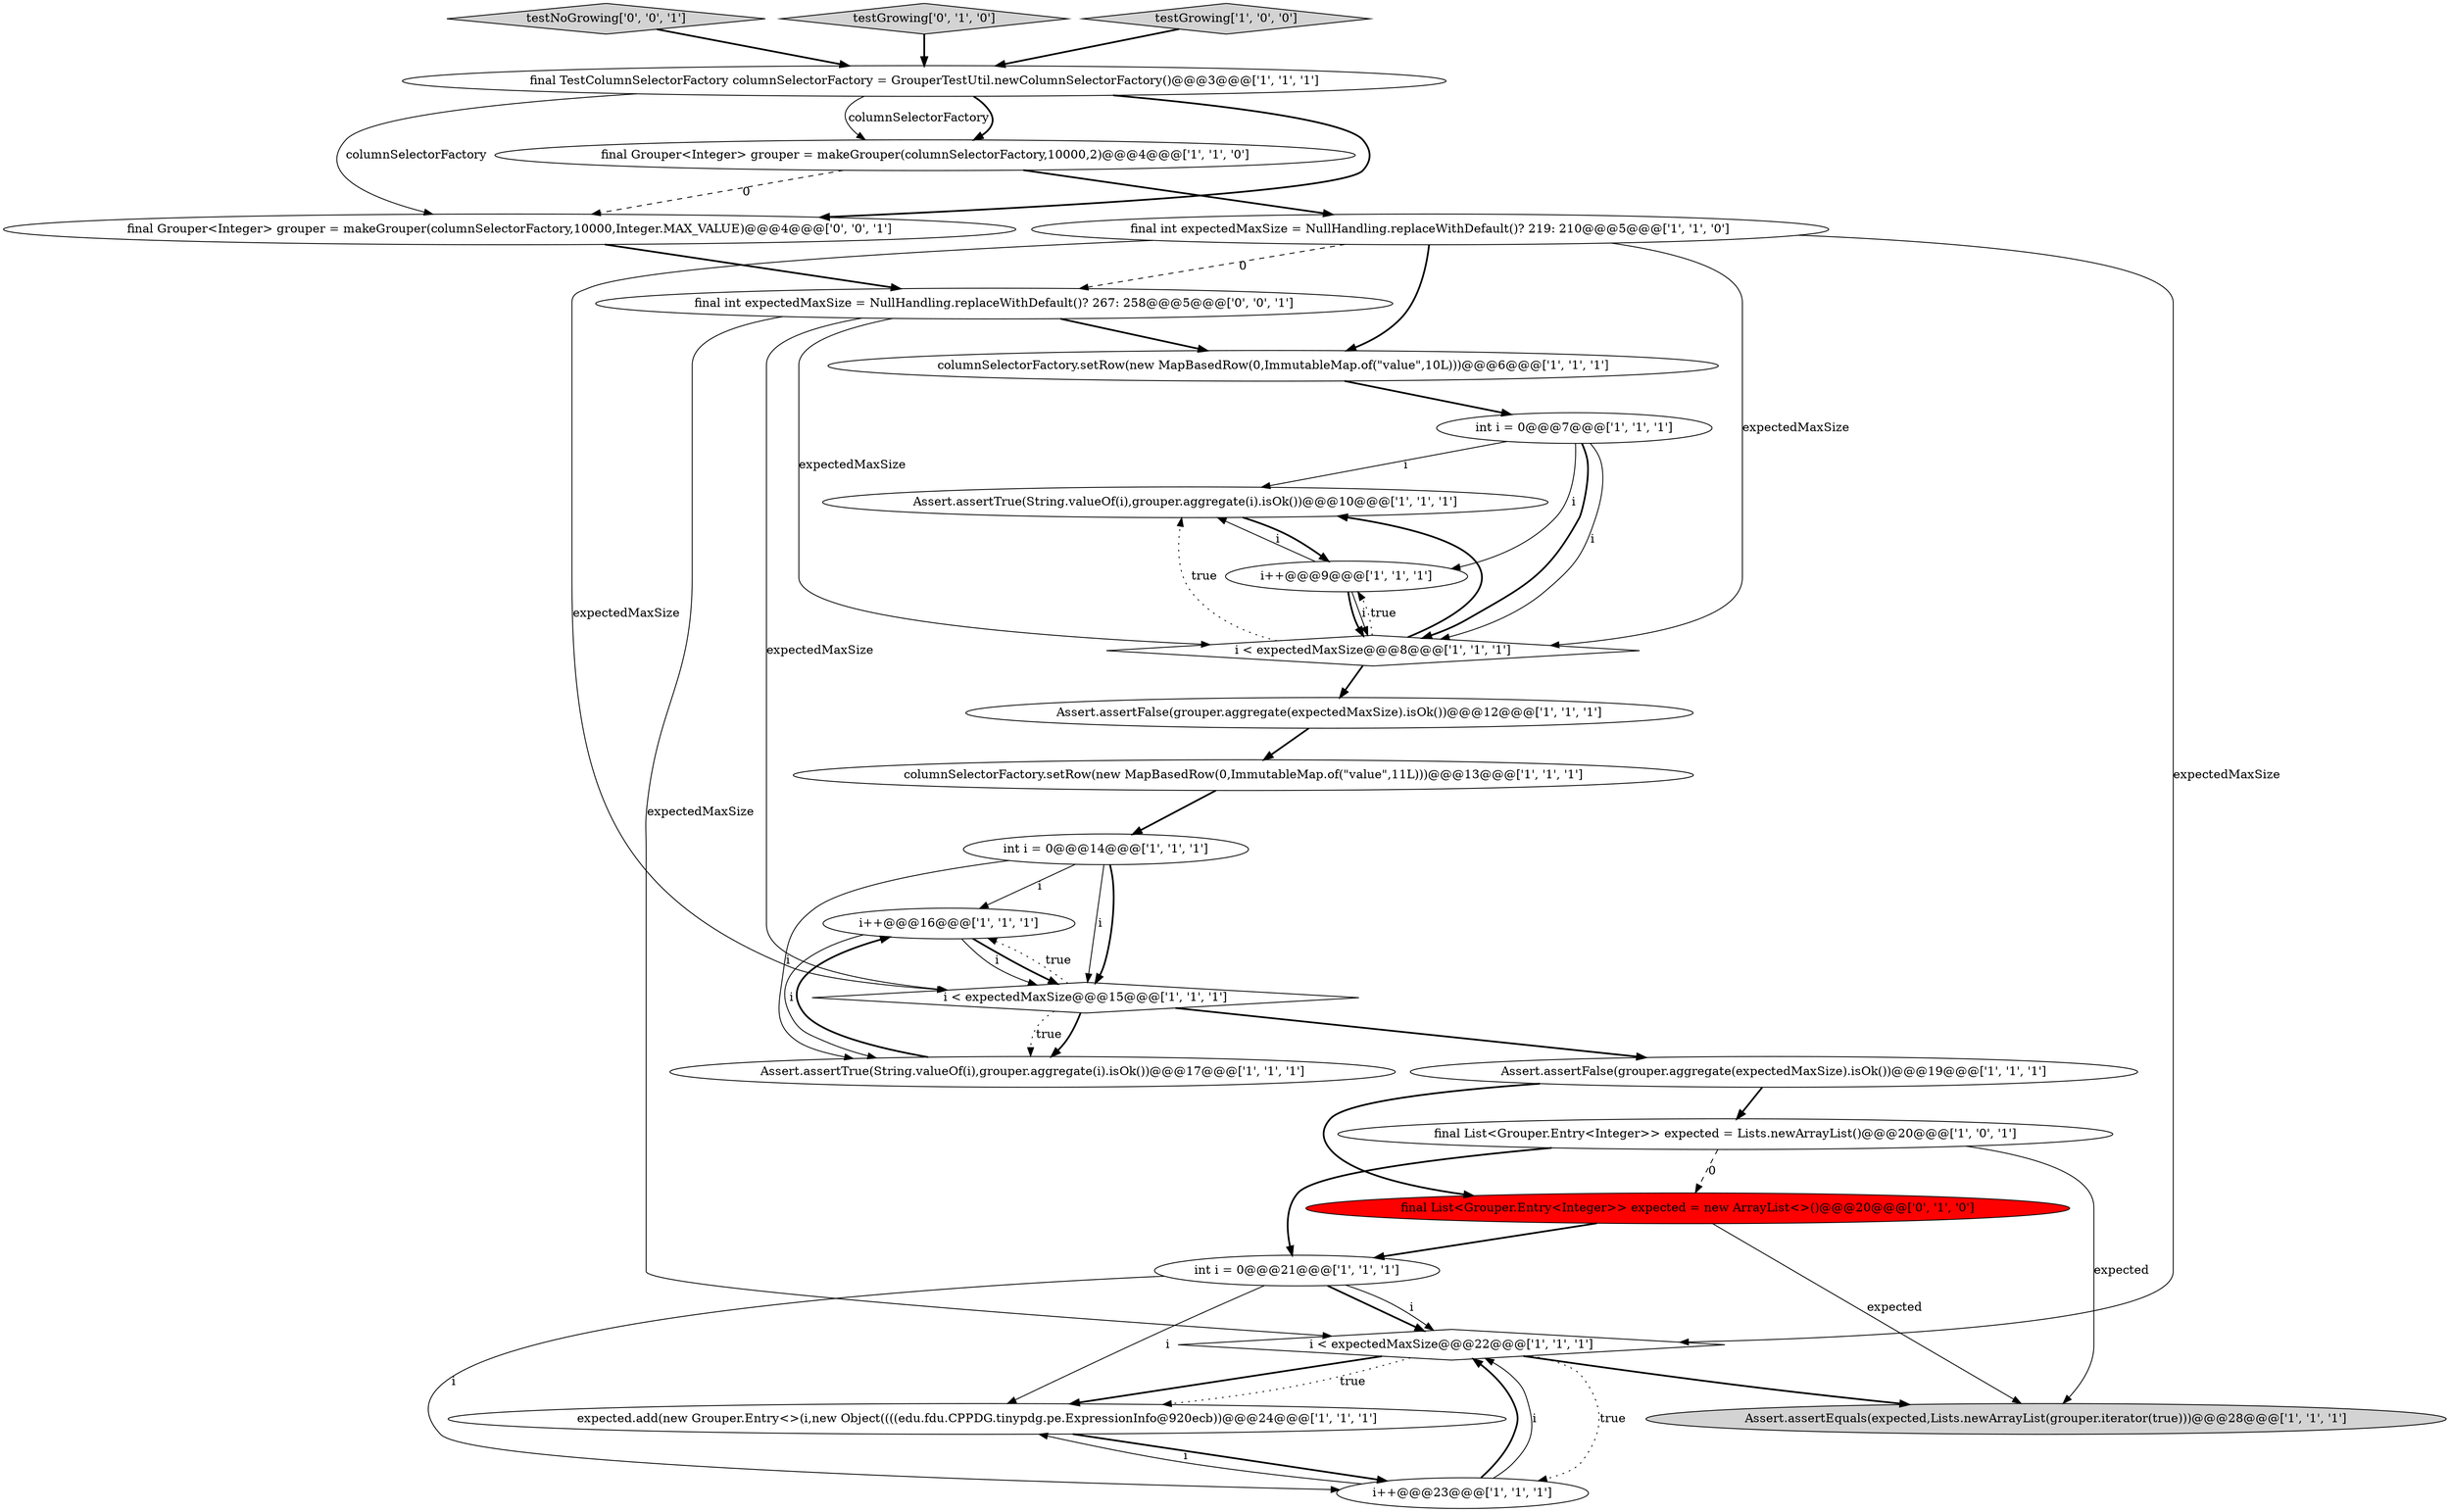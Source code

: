 digraph {
26 [style = filled, label = "final int expectedMaxSize = NullHandling.replaceWithDefault()? 267: 258@@@5@@@['0', '0', '1']", fillcolor = white, shape = ellipse image = "AAA0AAABBB3BBB"];
7 [style = filled, label = "i < expectedMaxSize@@@22@@@['1', '1', '1']", fillcolor = white, shape = diamond image = "AAA0AAABBB1BBB"];
24 [style = filled, label = "testNoGrowing['0', '0', '1']", fillcolor = lightgray, shape = diamond image = "AAA0AAABBB3BBB"];
11 [style = filled, label = "int i = 0@@@7@@@['1', '1', '1']", fillcolor = white, shape = ellipse image = "AAA0AAABBB1BBB"];
6 [style = filled, label = "i++@@@16@@@['1', '1', '1']", fillcolor = white, shape = ellipse image = "AAA0AAABBB1BBB"];
22 [style = filled, label = "testGrowing['0', '1', '0']", fillcolor = lightgray, shape = diamond image = "AAA0AAABBB2BBB"];
1 [style = filled, label = "columnSelectorFactory.setRow(new MapBasedRow(0,ImmutableMap.of(\"value\",10L)))@@@6@@@['1', '1', '1']", fillcolor = white, shape = ellipse image = "AAA0AAABBB1BBB"];
0 [style = filled, label = "int i = 0@@@21@@@['1', '1', '1']", fillcolor = white, shape = ellipse image = "AAA0AAABBB1BBB"];
21 [style = filled, label = "Assert.assertTrue(String.valueOf(i),grouper.aggregate(i).isOk())@@@17@@@['1', '1', '1']", fillcolor = white, shape = ellipse image = "AAA0AAABBB1BBB"];
10 [style = filled, label = "Assert.assertTrue(String.valueOf(i),grouper.aggregate(i).isOk())@@@10@@@['1', '1', '1']", fillcolor = white, shape = ellipse image = "AAA0AAABBB1BBB"];
9 [style = filled, label = "Assert.assertFalse(grouper.aggregate(expectedMaxSize).isOk())@@@12@@@['1', '1', '1']", fillcolor = white, shape = ellipse image = "AAA0AAABBB1BBB"];
8 [style = filled, label = "final Grouper<Integer> grouper = makeGrouper(columnSelectorFactory,10000,2)@@@4@@@['1', '1', '0']", fillcolor = white, shape = ellipse image = "AAA0AAABBB1BBB"];
17 [style = filled, label = "Assert.assertEquals(expected,Lists.newArrayList(grouper.iterator(true)))@@@28@@@['1', '1', '1']", fillcolor = lightgray, shape = ellipse image = "AAA0AAABBB1BBB"];
2 [style = filled, label = "expected.add(new Grouper.Entry<>(i,new Object((((edu.fdu.CPPDG.tinypdg.pe.ExpressionInfo@920ecb))@@@24@@@['1', '1', '1']", fillcolor = white, shape = ellipse image = "AAA0AAABBB1BBB"];
12 [style = filled, label = "Assert.assertFalse(grouper.aggregate(expectedMaxSize).isOk())@@@19@@@['1', '1', '1']", fillcolor = white, shape = ellipse image = "AAA0AAABBB1BBB"];
14 [style = filled, label = "i < expectedMaxSize@@@8@@@['1', '1', '1']", fillcolor = white, shape = diamond image = "AAA0AAABBB1BBB"];
19 [style = filled, label = "final TestColumnSelectorFactory columnSelectorFactory = GrouperTestUtil.newColumnSelectorFactory()@@@3@@@['1', '1', '1']", fillcolor = white, shape = ellipse image = "AAA0AAABBB1BBB"];
20 [style = filled, label = "int i = 0@@@14@@@['1', '1', '1']", fillcolor = white, shape = ellipse image = "AAA0AAABBB1BBB"];
4 [style = filled, label = "final List<Grouper.Entry<Integer>> expected = Lists.newArrayList()@@@20@@@['1', '0', '1']", fillcolor = white, shape = ellipse image = "AAA0AAABBB1BBB"];
5 [style = filled, label = "i < expectedMaxSize@@@15@@@['1', '1', '1']", fillcolor = white, shape = diamond image = "AAA0AAABBB1BBB"];
15 [style = filled, label = "i++@@@23@@@['1', '1', '1']", fillcolor = white, shape = ellipse image = "AAA0AAABBB1BBB"];
3 [style = filled, label = "columnSelectorFactory.setRow(new MapBasedRow(0,ImmutableMap.of(\"value\",11L)))@@@13@@@['1', '1', '1']", fillcolor = white, shape = ellipse image = "AAA0AAABBB1BBB"];
13 [style = filled, label = "i++@@@9@@@['1', '1', '1']", fillcolor = white, shape = ellipse image = "AAA0AAABBB1BBB"];
18 [style = filled, label = "testGrowing['1', '0', '0']", fillcolor = lightgray, shape = diamond image = "AAA0AAABBB1BBB"];
16 [style = filled, label = "final int expectedMaxSize = NullHandling.replaceWithDefault()? 219: 210@@@5@@@['1', '1', '0']", fillcolor = white, shape = ellipse image = "AAA0AAABBB1BBB"];
25 [style = filled, label = "final Grouper<Integer> grouper = makeGrouper(columnSelectorFactory,10000,Integer.MAX_VALUE)@@@4@@@['0', '0', '1']", fillcolor = white, shape = ellipse image = "AAA0AAABBB3BBB"];
23 [style = filled, label = "final List<Grouper.Entry<Integer>> expected = new ArrayList<>()@@@20@@@['0', '1', '0']", fillcolor = red, shape = ellipse image = "AAA1AAABBB2BBB"];
19->25 [style = solid, label="columnSelectorFactory"];
11->10 [style = solid, label="i"];
8->16 [style = bold, label=""];
7->2 [style = dotted, label="true"];
20->5 [style = solid, label="i"];
16->7 [style = solid, label="expectedMaxSize"];
11->13 [style = solid, label="i"];
7->17 [style = bold, label=""];
15->7 [style = bold, label=""];
24->19 [style = bold, label=""];
16->14 [style = solid, label="expectedMaxSize"];
21->6 [style = bold, label=""];
11->14 [style = bold, label=""];
22->19 [style = bold, label=""];
6->5 [style = solid, label="i"];
20->21 [style = solid, label="i"];
26->1 [style = bold, label=""];
19->8 [style = solid, label="columnSelectorFactory"];
16->5 [style = solid, label="expectedMaxSize"];
18->19 [style = bold, label=""];
5->6 [style = dotted, label="true"];
14->10 [style = bold, label=""];
20->6 [style = solid, label="i"];
23->0 [style = bold, label=""];
26->14 [style = solid, label="expectedMaxSize"];
7->15 [style = dotted, label="true"];
14->10 [style = dotted, label="true"];
23->17 [style = solid, label="expected"];
19->8 [style = bold, label=""];
19->25 [style = bold, label=""];
1->11 [style = bold, label=""];
20->5 [style = bold, label=""];
4->0 [style = bold, label=""];
0->7 [style = bold, label=""];
14->13 [style = dotted, label="true"];
16->26 [style = dashed, label="0"];
5->21 [style = bold, label=""];
0->15 [style = solid, label="i"];
26->7 [style = solid, label="expectedMaxSize"];
13->10 [style = solid, label="i"];
6->21 [style = solid, label="i"];
4->17 [style = solid, label="expected"];
3->20 [style = bold, label=""];
6->5 [style = bold, label=""];
10->13 [style = bold, label=""];
16->1 [style = bold, label=""];
5->12 [style = bold, label=""];
12->4 [style = bold, label=""];
7->2 [style = bold, label=""];
2->15 [style = bold, label=""];
25->26 [style = bold, label=""];
11->14 [style = solid, label="i"];
15->2 [style = solid, label="i"];
26->5 [style = solid, label="expectedMaxSize"];
9->3 [style = bold, label=""];
8->25 [style = dashed, label="0"];
5->21 [style = dotted, label="true"];
14->9 [style = bold, label=""];
13->14 [style = solid, label="i"];
12->23 [style = bold, label=""];
4->23 [style = dashed, label="0"];
13->14 [style = bold, label=""];
15->7 [style = solid, label="i"];
0->7 [style = solid, label="i"];
0->2 [style = solid, label="i"];
}
